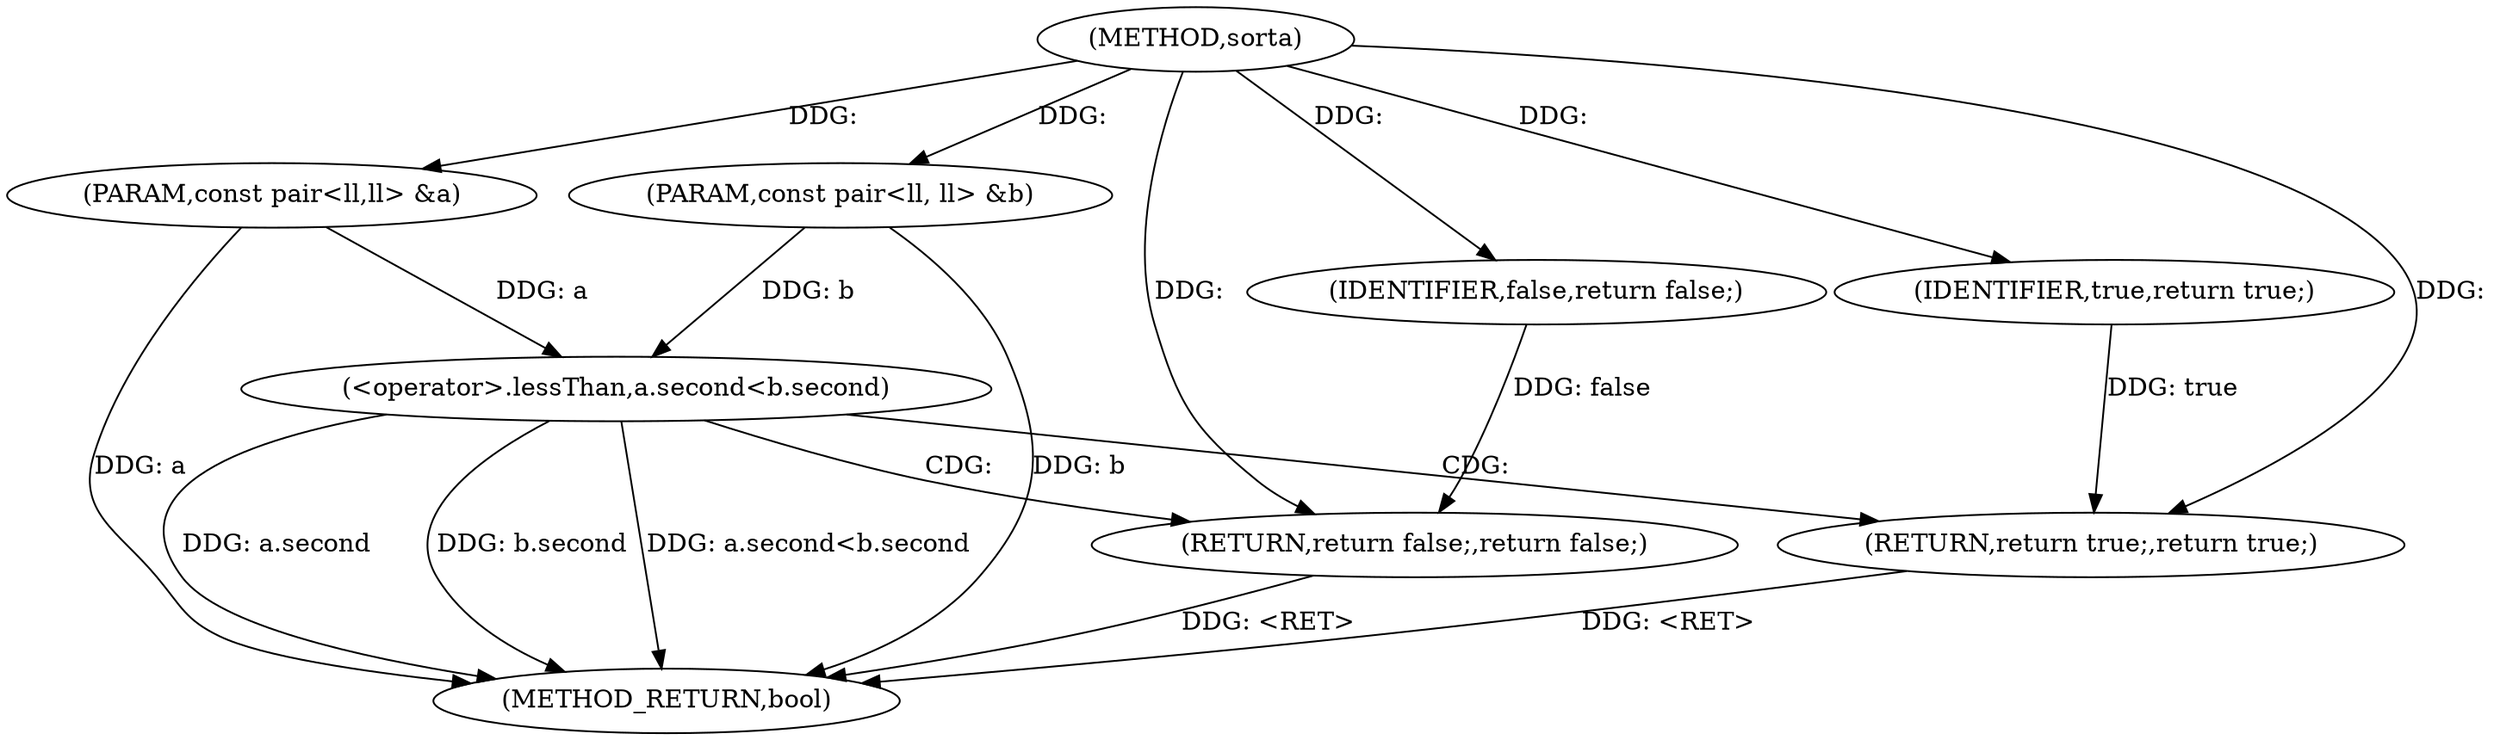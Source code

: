 digraph "sorta" {  
"1000105" [label = "(METHOD,sorta)" ]
"1000121" [label = "(METHOD_RETURN,bool)" ]
"1000106" [label = "(PARAM,const pair<ll,ll> &a)" ]
"1000107" [label = "(PARAM,const pair<ll, ll> &b)" ]
"1000119" [label = "(RETURN,return false;,return false;)" ]
"1000110" [label = "(<operator>.lessThan,a.second<b.second)" ]
"1000117" [label = "(RETURN,return true;,return true;)" ]
"1000120" [label = "(IDENTIFIER,false,return false;)" ]
"1000118" [label = "(IDENTIFIER,true,return true;)" ]
  "1000119" -> "1000121"  [ label = "DDG: <RET>"] 
  "1000117" -> "1000121"  [ label = "DDG: <RET>"] 
  "1000106" -> "1000121"  [ label = "DDG: a"] 
  "1000107" -> "1000121"  [ label = "DDG: b"] 
  "1000110" -> "1000121"  [ label = "DDG: a.second"] 
  "1000110" -> "1000121"  [ label = "DDG: b.second"] 
  "1000110" -> "1000121"  [ label = "DDG: a.second<b.second"] 
  "1000105" -> "1000106"  [ label = "DDG: "] 
  "1000105" -> "1000107"  [ label = "DDG: "] 
  "1000120" -> "1000119"  [ label = "DDG: false"] 
  "1000105" -> "1000119"  [ label = "DDG: "] 
  "1000118" -> "1000117"  [ label = "DDG: true"] 
  "1000105" -> "1000117"  [ label = "DDG: "] 
  "1000105" -> "1000120"  [ label = "DDG: "] 
  "1000106" -> "1000110"  [ label = "DDG: a"] 
  "1000107" -> "1000110"  [ label = "DDG: b"] 
  "1000105" -> "1000118"  [ label = "DDG: "] 
  "1000110" -> "1000117"  [ label = "CDG: "] 
  "1000110" -> "1000119"  [ label = "CDG: "] 
}

